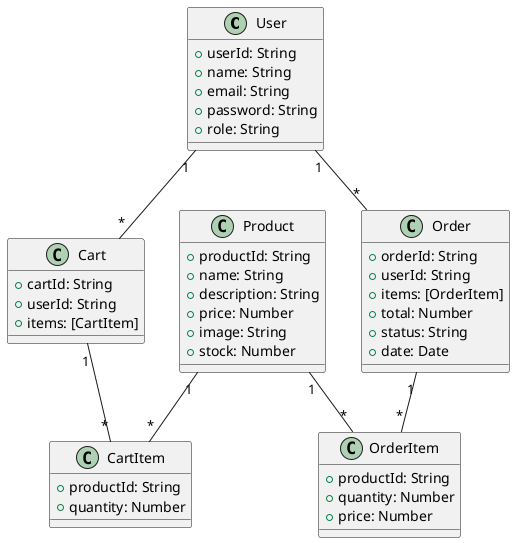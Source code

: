 @startuml

class User {
  +userId: String
  +name: String
  +email: String
  +password: String
  +role: String
}

class Product {
  +productId: String
  +name: String
  +description: String
  +price: Number
  +image: String
  +stock: Number
}

class Cart {
  +cartId: String
  +userId: String
  +items: [CartItem]
}

class CartItem {
  +productId: String
  +quantity: Number
}

class Order {
  +orderId: String
  +userId: String
  +items: [OrderItem]
  +total: Number
  +status: String
  +date: Date
}

class OrderItem {
  +productId: String
  +quantity: Number
  +price: Number
}

User "1" -- "*" Cart
User "1" -- "*" Order
Cart "1" -- "*" CartItem
Order "1" -- "*" OrderItem
Product "1" -- "*" CartItem
Product "1" -- "*" OrderItem

@enduml
